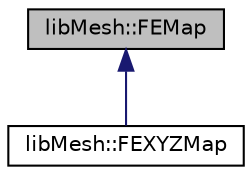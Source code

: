 digraph "libMesh::FEMap"
{
 // INTERACTIVE_SVG=YES
  edge [fontname="Helvetica",fontsize="10",labelfontname="Helvetica",labelfontsize="10"];
  node [fontname="Helvetica",fontsize="10",shape=record];
  Node1 [label="libMesh::FEMap",height=0.2,width=0.4,color="black", fillcolor="grey75", style="filled" fontcolor="black"];
  Node1 -> Node2 [dir="back",color="midnightblue",fontsize="10",style="solid",fontname="Helvetica"];
  Node2 [label="libMesh::FEXYZMap",height=0.2,width=0.4,color="black", fillcolor="white", style="filled",URL="$classlibMesh_1_1FEXYZMap.html",tooltip="An implementation of FEMap for &quot;XYZ&quot; elements. "];
}
